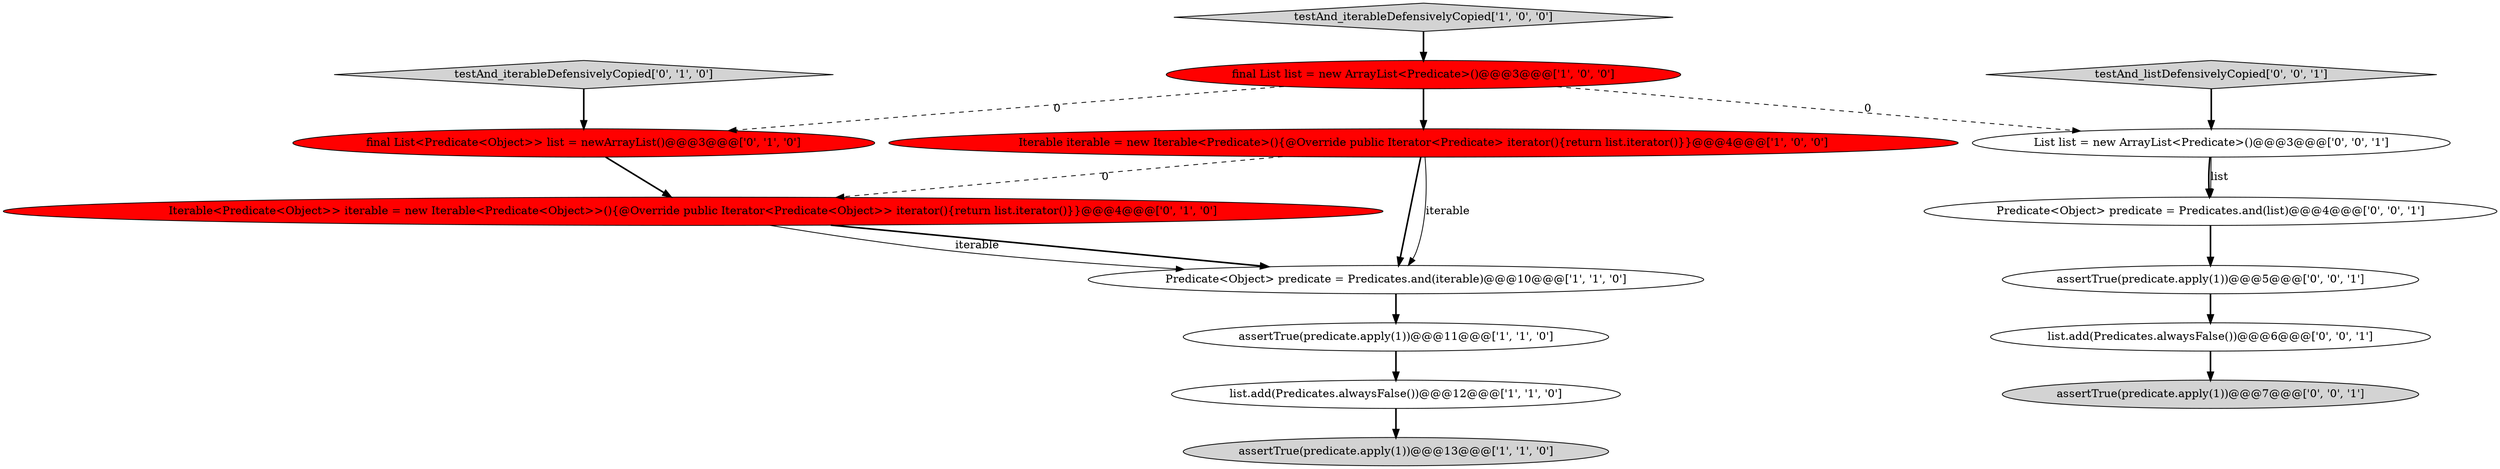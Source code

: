 digraph {
5 [style = filled, label = "Predicate<Object> predicate = Predicates.and(iterable)@@@10@@@['1', '1', '0']", fillcolor = white, shape = ellipse image = "AAA0AAABBB1BBB"];
15 [style = filled, label = "List list = new ArrayList<Predicate>()@@@3@@@['0', '0', '1']", fillcolor = white, shape = ellipse image = "AAA0AAABBB3BBB"];
4 [style = filled, label = "testAnd_iterableDefensivelyCopied['1', '0', '0']", fillcolor = lightgray, shape = diamond image = "AAA0AAABBB1BBB"];
12 [style = filled, label = "assertTrue(predicate.apply(1))@@@5@@@['0', '0', '1']", fillcolor = white, shape = ellipse image = "AAA0AAABBB3BBB"];
6 [style = filled, label = "assertTrue(predicate.apply(1))@@@13@@@['1', '1', '0']", fillcolor = lightgray, shape = ellipse image = "AAA0AAABBB1BBB"];
2 [style = filled, label = "Iterable iterable = new Iterable<Predicate>(){@Override public Iterator<Predicate> iterator(){return list.iterator()}}@@@4@@@['1', '0', '0']", fillcolor = red, shape = ellipse image = "AAA1AAABBB1BBB"];
1 [style = filled, label = "assertTrue(predicate.apply(1))@@@11@@@['1', '1', '0']", fillcolor = white, shape = ellipse image = "AAA0AAABBB1BBB"];
7 [style = filled, label = "Iterable<Predicate<Object>> iterable = new Iterable<Predicate<Object>>(){@Override public Iterator<Predicate<Object>> iterator(){return list.iterator()}}@@@4@@@['0', '1', '0']", fillcolor = red, shape = ellipse image = "AAA1AAABBB2BBB"];
8 [style = filled, label = "final List<Predicate<Object>> list = newArrayList()@@@3@@@['0', '1', '0']", fillcolor = red, shape = ellipse image = "AAA1AAABBB2BBB"];
3 [style = filled, label = "list.add(Predicates.alwaysFalse())@@@12@@@['1', '1', '0']", fillcolor = white, shape = ellipse image = "AAA0AAABBB1BBB"];
9 [style = filled, label = "testAnd_iterableDefensivelyCopied['0', '1', '0']", fillcolor = lightgray, shape = diamond image = "AAA0AAABBB2BBB"];
10 [style = filled, label = "Predicate<Object> predicate = Predicates.and(list)@@@4@@@['0', '0', '1']", fillcolor = white, shape = ellipse image = "AAA0AAABBB3BBB"];
14 [style = filled, label = "testAnd_listDefensivelyCopied['0', '0', '1']", fillcolor = lightgray, shape = diamond image = "AAA0AAABBB3BBB"];
11 [style = filled, label = "assertTrue(predicate.apply(1))@@@7@@@['0', '0', '1']", fillcolor = lightgray, shape = ellipse image = "AAA0AAABBB3BBB"];
13 [style = filled, label = "list.add(Predicates.alwaysFalse())@@@6@@@['0', '0', '1']", fillcolor = white, shape = ellipse image = "AAA0AAABBB3BBB"];
0 [style = filled, label = "final List list = new ArrayList<Predicate>()@@@3@@@['1', '0', '0']", fillcolor = red, shape = ellipse image = "AAA1AAABBB1BBB"];
1->3 [style = bold, label=""];
12->13 [style = bold, label=""];
5->1 [style = bold, label=""];
3->6 [style = bold, label=""];
14->15 [style = bold, label=""];
7->5 [style = bold, label=""];
15->10 [style = bold, label=""];
0->2 [style = bold, label=""];
0->8 [style = dashed, label="0"];
0->15 [style = dashed, label="0"];
2->7 [style = dashed, label="0"];
9->8 [style = bold, label=""];
10->12 [style = bold, label=""];
13->11 [style = bold, label=""];
7->5 [style = solid, label="iterable"];
2->5 [style = solid, label="iterable"];
15->10 [style = solid, label="list"];
8->7 [style = bold, label=""];
4->0 [style = bold, label=""];
2->5 [style = bold, label=""];
}
